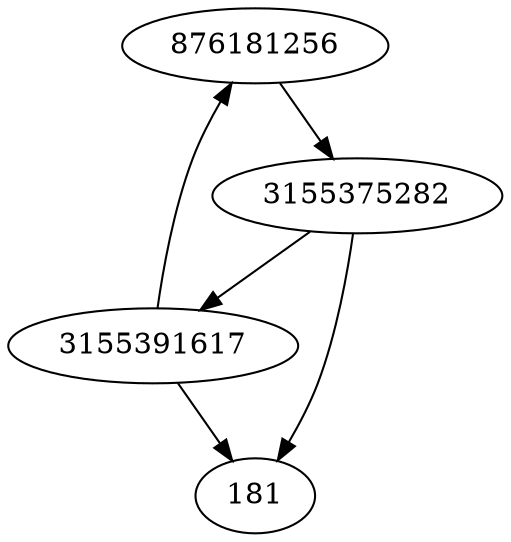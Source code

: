 strict digraph  {
876181256;
3155391617;
3155375282;
181;
876181256 -> 3155375282;
3155391617 -> 181;
3155391617 -> 876181256;
3155375282 -> 181;
3155375282 -> 3155391617;
}
